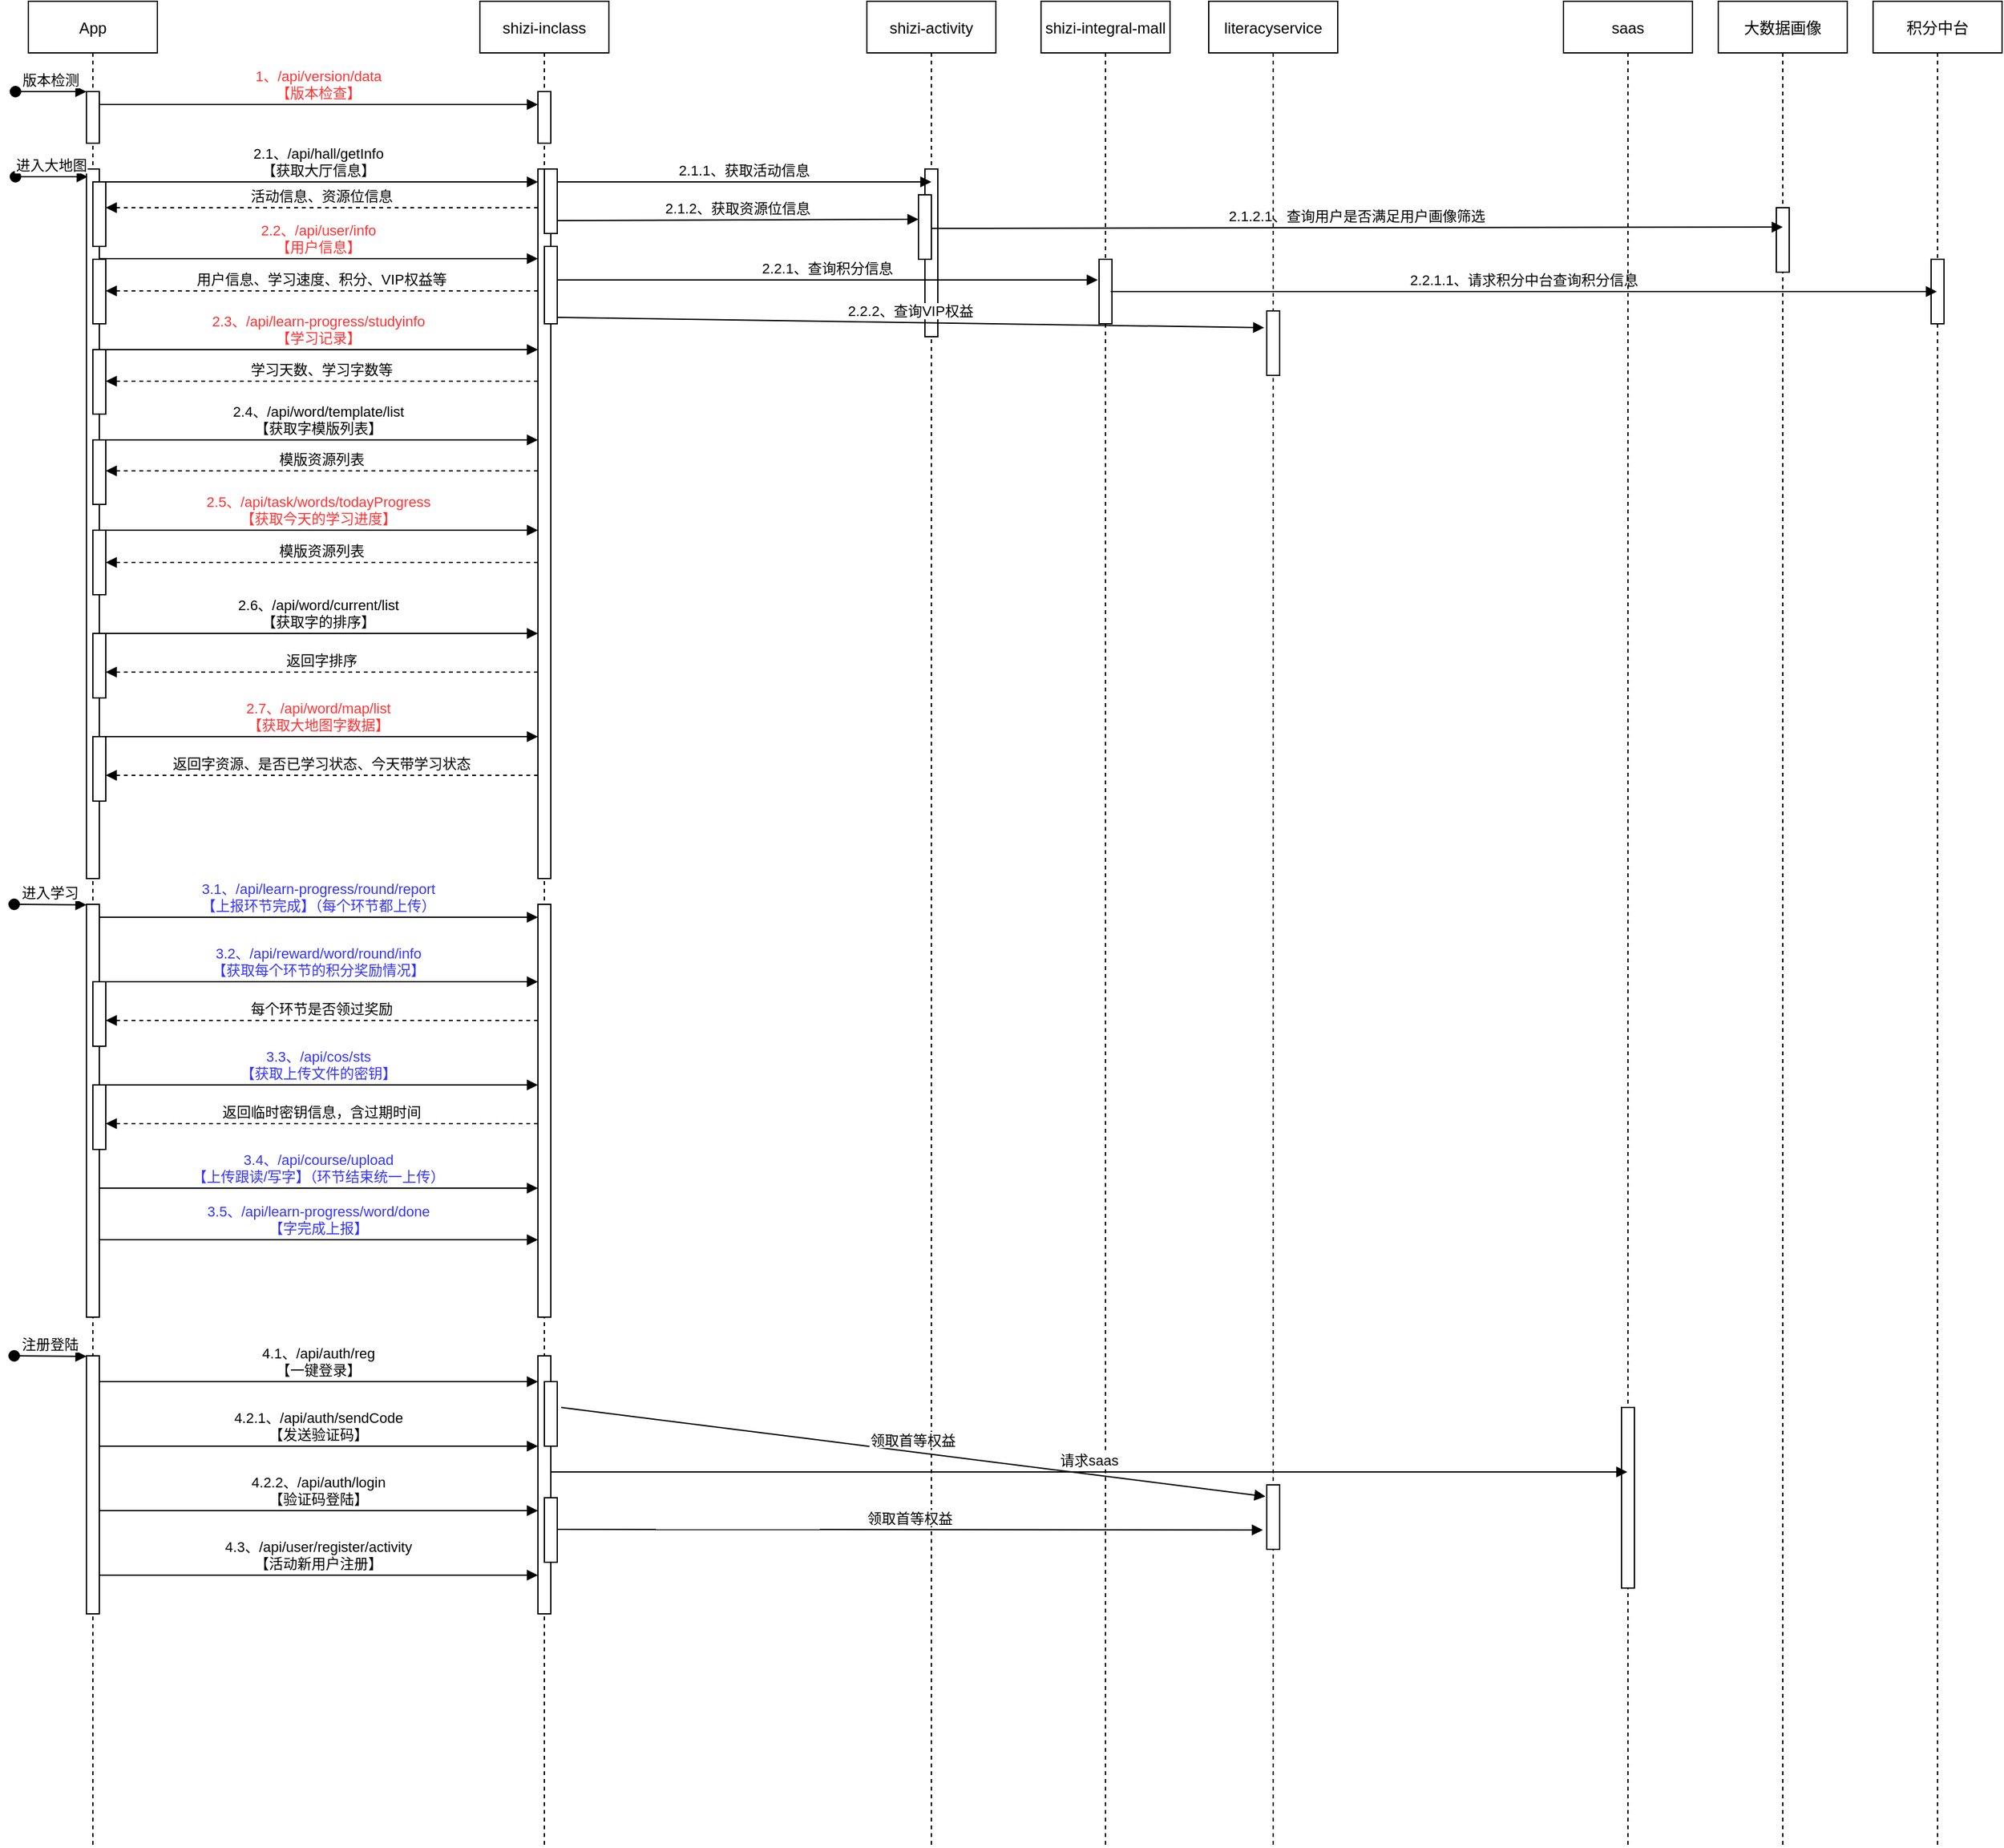 <mxfile version="14.7.3" type="github">
  <diagram id="kgpKYQtTHZ0yAKxKKP6v" name="Page-1">
    <mxGraphModel dx="1298" dy="808" grid="1" gridSize="10" guides="1" tooltips="1" connect="1" arrows="1" fold="1" page="1" pageScale="1" pageWidth="850" pageHeight="1100" math="0" shadow="0">
      <root>
        <mxCell id="0" />
        <mxCell id="1" parent="0" />
        <mxCell id="3nuBFxr9cyL0pnOWT2aG-1" value="App" style="shape=umlLifeline;perimeter=lifelinePerimeter;container=1;collapsible=0;recursiveResize=0;rounded=0;shadow=0;strokeWidth=1;" parent="1" vertex="1">
          <mxGeometry x="120" y="80" width="100" height="1430" as="geometry" />
        </mxCell>
        <mxCell id="3nuBFxr9cyL0pnOWT2aG-2" value="" style="points=[];perimeter=orthogonalPerimeter;rounded=0;shadow=0;strokeWidth=1;" parent="3nuBFxr9cyL0pnOWT2aG-1" vertex="1">
          <mxGeometry x="45" y="70" width="10" height="40" as="geometry" />
        </mxCell>
        <mxCell id="3nuBFxr9cyL0pnOWT2aG-3" value="版本检测" style="verticalAlign=bottom;startArrow=oval;endArrow=block;startSize=8;shadow=0;strokeWidth=1;" parent="3nuBFxr9cyL0pnOWT2aG-1" target="3nuBFxr9cyL0pnOWT2aG-2" edge="1">
          <mxGeometry relative="1" as="geometry">
            <mxPoint x="-10" y="70" as="sourcePoint" />
          </mxGeometry>
        </mxCell>
        <mxCell id="3nuBFxr9cyL0pnOWT2aG-5" value="shizi-inclass" style="shape=umlLifeline;perimeter=lifelinePerimeter;container=1;collapsible=0;recursiveResize=0;rounded=0;shadow=0;strokeWidth=1;" parent="1" vertex="1">
          <mxGeometry x="470" y="80" width="100" height="1430" as="geometry" />
        </mxCell>
        <mxCell id="3nuBFxr9cyL0pnOWT2aG-6" value="" style="points=[];perimeter=orthogonalPerimeter;rounded=0;shadow=0;strokeWidth=1;" parent="3nuBFxr9cyL0pnOWT2aG-5" vertex="1">
          <mxGeometry x="45" y="130" width="10" height="550" as="geometry" />
        </mxCell>
        <mxCell id="3nuBFxr9cyL0pnOWT2aG-8" value="1、/api/version/data&#xa;【版本检查】" style="verticalAlign=bottom;endArrow=block;entryX=0;entryY=0;shadow=0;strokeWidth=1;fontColor=#FF3333;" parent="1" source="3nuBFxr9cyL0pnOWT2aG-2" edge="1">
          <mxGeometry relative="1" as="geometry">
            <mxPoint x="275" y="160" as="sourcePoint" />
            <mxPoint x="515" y="160.0" as="targetPoint" />
          </mxGeometry>
        </mxCell>
        <mxCell id="nXwSPb9PZvytVuEYN243-1" value="" style="points=[];perimeter=orthogonalPerimeter;rounded=0;shadow=0;strokeWidth=1;" parent="1" vertex="1">
          <mxGeometry x="165" y="210" width="10" height="550" as="geometry" />
        </mxCell>
        <mxCell id="nXwSPb9PZvytVuEYN243-2" value="进入大地图" style="verticalAlign=bottom;startArrow=oval;endArrow=block;startSize=8;shadow=0;strokeWidth=1;entryX=0.1;entryY=0.011;entryDx=0;entryDy=0;entryPerimeter=0;" parent="1" target="nXwSPb9PZvytVuEYN243-1" edge="1">
          <mxGeometry relative="1" as="geometry">
            <mxPoint x="110" y="216" as="sourcePoint" />
            <mxPoint x="175" y="210" as="targetPoint" />
          </mxGeometry>
        </mxCell>
        <mxCell id="nXwSPb9PZvytVuEYN243-4" value="2.2、/api/user/info&#xa;【用户信息】" style="verticalAlign=bottom;endArrow=block;entryX=0;entryY=0;shadow=0;strokeWidth=1;fontColor=#FF3333;" parent="1" edge="1">
          <mxGeometry relative="1" as="geometry">
            <mxPoint x="175" y="279.5" as="sourcePoint" />
            <mxPoint x="515" y="279.5" as="targetPoint" />
          </mxGeometry>
        </mxCell>
        <mxCell id="nXwSPb9PZvytVuEYN243-5" value="用户信息、学习速度、积分、VIP权益等" style="verticalAlign=bottom;endArrow=block;shadow=0;strokeWidth=1;dashed=1;" parent="1" edge="1">
          <mxGeometry relative="1" as="geometry">
            <mxPoint x="515" y="304.5" as="sourcePoint" />
            <mxPoint x="180" y="304.5" as="targetPoint" />
          </mxGeometry>
        </mxCell>
        <mxCell id="nXwSPb9PZvytVuEYN243-6" value="2.3、/api/learn-progress/studyinfo&#xa;【学习记录】" style="verticalAlign=bottom;endArrow=block;entryX=0;entryY=0;shadow=0;strokeWidth=1;fontColor=#FF3333;" parent="1" edge="1">
          <mxGeometry relative="1" as="geometry">
            <mxPoint x="175" y="350" as="sourcePoint" />
            <mxPoint x="515" y="350" as="targetPoint" />
          </mxGeometry>
        </mxCell>
        <mxCell id="nXwSPb9PZvytVuEYN243-8" value="" style="points=[];perimeter=orthogonalPerimeter;rounded=0;shadow=0;strokeWidth=1;" parent="1" vertex="1">
          <mxGeometry x="170" y="280" width="10" height="50" as="geometry" />
        </mxCell>
        <mxCell id="nXwSPb9PZvytVuEYN243-9" value="" style="points=[];perimeter=orthogonalPerimeter;rounded=0;shadow=0;strokeWidth=1;" parent="1" vertex="1">
          <mxGeometry x="170" y="350" width="10" height="50" as="geometry" />
        </mxCell>
        <mxCell id="nXwSPb9PZvytVuEYN243-10" value="学习天数、学习字数等" style="verticalAlign=bottom;endArrow=block;shadow=0;strokeWidth=1;dashed=1;" parent="1" edge="1">
          <mxGeometry relative="1" as="geometry">
            <mxPoint x="515" y="374.5" as="sourcePoint" />
            <mxPoint x="180" y="374.5" as="targetPoint" />
          </mxGeometry>
        </mxCell>
        <mxCell id="nXwSPb9PZvytVuEYN243-11" value="2.4、/api/word/template/list&#xa;【获取字模版列表】" style="verticalAlign=bottom;endArrow=block;entryX=0;entryY=0;shadow=0;strokeWidth=1;" parent="1" edge="1">
          <mxGeometry relative="1" as="geometry">
            <mxPoint x="175" y="420" as="sourcePoint" />
            <mxPoint x="515" y="420" as="targetPoint" />
          </mxGeometry>
        </mxCell>
        <mxCell id="nXwSPb9PZvytVuEYN243-12" value="模版资源列表" style="verticalAlign=bottom;endArrow=block;shadow=0;strokeWidth=1;dashed=1;" parent="1" edge="1">
          <mxGeometry relative="1" as="geometry">
            <mxPoint x="515" y="444" as="sourcePoint" />
            <mxPoint x="180" y="444" as="targetPoint" />
          </mxGeometry>
        </mxCell>
        <mxCell id="nXwSPb9PZvytVuEYN243-13" value="" style="points=[];perimeter=orthogonalPerimeter;rounded=0;shadow=0;strokeWidth=1;" parent="1" vertex="1">
          <mxGeometry x="170" y="420" width="10" height="50" as="geometry" />
        </mxCell>
        <mxCell id="nXwSPb9PZvytVuEYN243-15" value="2.5、/api/task/words/todayProgress&#xa;【获取今天的学习进度】" style="verticalAlign=bottom;endArrow=block;entryX=0;entryY=0;shadow=0;strokeWidth=1;fontColor=#FF3333;" parent="1" edge="1">
          <mxGeometry relative="1" as="geometry">
            <mxPoint x="175" y="490" as="sourcePoint" />
            <mxPoint x="515" y="490" as="targetPoint" />
          </mxGeometry>
        </mxCell>
        <mxCell id="nXwSPb9PZvytVuEYN243-16" value="模版资源列表" style="verticalAlign=bottom;endArrow=block;shadow=0;strokeWidth=1;dashed=1;" parent="1" edge="1">
          <mxGeometry relative="1" as="geometry">
            <mxPoint x="515" y="515" as="sourcePoint" />
            <mxPoint x="180" y="515" as="targetPoint" />
          </mxGeometry>
        </mxCell>
        <mxCell id="nXwSPb9PZvytVuEYN243-17" value="" style="points=[];perimeter=orthogonalPerimeter;rounded=0;shadow=0;strokeWidth=1;" parent="1" vertex="1">
          <mxGeometry x="170" y="490" width="10" height="50" as="geometry" />
        </mxCell>
        <mxCell id="nXwSPb9PZvytVuEYN243-18" value="2.6、/api/word/current/list&#xa;【获取字的排序】" style="verticalAlign=bottom;endArrow=block;entryX=0;entryY=0;shadow=0;strokeWidth=1;" parent="1" edge="1">
          <mxGeometry relative="1" as="geometry">
            <mxPoint x="175" y="570" as="sourcePoint" />
            <mxPoint x="515" y="570" as="targetPoint" />
          </mxGeometry>
        </mxCell>
        <mxCell id="nXwSPb9PZvytVuEYN243-19" value="返回字排序" style="verticalAlign=bottom;endArrow=block;shadow=0;strokeWidth=1;dashed=1;" parent="1" edge="1">
          <mxGeometry relative="1" as="geometry">
            <mxPoint x="515" y="600" as="sourcePoint" />
            <mxPoint x="180" y="600" as="targetPoint" />
          </mxGeometry>
        </mxCell>
        <mxCell id="nXwSPb9PZvytVuEYN243-20" value="" style="points=[];perimeter=orthogonalPerimeter;rounded=0;shadow=0;strokeWidth=1;" parent="1" vertex="1">
          <mxGeometry x="170" y="570" width="10" height="50" as="geometry" />
        </mxCell>
        <mxCell id="nXwSPb9PZvytVuEYN243-21" value="2.7、/api/word/map/list&#xa;【获取大地图字数据】" style="verticalAlign=bottom;endArrow=block;entryX=0;entryY=0;shadow=0;strokeWidth=1;fontColor=#FF3333;" parent="1" edge="1">
          <mxGeometry relative="1" as="geometry">
            <mxPoint x="175" y="650" as="sourcePoint" />
            <mxPoint x="515" y="650" as="targetPoint" />
          </mxGeometry>
        </mxCell>
        <mxCell id="nXwSPb9PZvytVuEYN243-22" value="返回字资源、是否已学习状态、今天带学习状态" style="verticalAlign=bottom;endArrow=block;shadow=0;strokeWidth=1;dashed=1;" parent="1" edge="1">
          <mxGeometry relative="1" as="geometry">
            <mxPoint x="515" y="680" as="sourcePoint" />
            <mxPoint x="180" y="680" as="targetPoint" />
          </mxGeometry>
        </mxCell>
        <mxCell id="nXwSPb9PZvytVuEYN243-23" value="" style="points=[];perimeter=orthogonalPerimeter;rounded=0;shadow=0;strokeWidth=1;" parent="1" vertex="1">
          <mxGeometry x="170" y="650" width="10" height="50" as="geometry" />
        </mxCell>
        <mxCell id="nXwSPb9PZvytVuEYN243-24" value="" style="points=[];perimeter=orthogonalPerimeter;rounded=0;shadow=0;strokeWidth=1;" parent="1" vertex="1">
          <mxGeometry x="165" y="780" width="10" height="320" as="geometry" />
        </mxCell>
        <mxCell id="nXwSPb9PZvytVuEYN243-25" value="进入学习" style="verticalAlign=bottom;startArrow=oval;endArrow=block;startSize=8;shadow=0;strokeWidth=1;entryX=0.1;entryY=0.011;entryDx=0;entryDy=0;entryPerimeter=0;" parent="1" edge="1">
          <mxGeometry relative="1" as="geometry">
            <mxPoint x="109" y="780" as="sourcePoint" />
            <mxPoint x="165" y="780.39" as="targetPoint" />
          </mxGeometry>
        </mxCell>
        <mxCell id="nXwSPb9PZvytVuEYN243-26" value="3.1、/api/learn-progress/round/report&#xa;【上报环节完成】（每个环节都上传）" style="verticalAlign=bottom;endArrow=block;entryX=0;entryY=0;shadow=0;strokeWidth=1;fontColor=#3333FF;" parent="1" edge="1">
          <mxGeometry relative="1" as="geometry">
            <mxPoint x="175" y="790" as="sourcePoint" />
            <mxPoint x="515" y="790" as="targetPoint" />
          </mxGeometry>
        </mxCell>
        <mxCell id="nXwSPb9PZvytVuEYN243-27" value="" style="points=[];perimeter=orthogonalPerimeter;rounded=0;shadow=0;strokeWidth=1;" parent="1" vertex="1">
          <mxGeometry x="515" y="780" width="10" height="320" as="geometry" />
        </mxCell>
        <mxCell id="nXwSPb9PZvytVuEYN243-28" value="3.2、/api/reward/word/round/info&#xa;【获取每个环节的积分奖励情况】" style="verticalAlign=bottom;endArrow=block;entryX=0;entryY=0;shadow=0;strokeWidth=1;fontColor=#3333FF;" parent="1" edge="1">
          <mxGeometry relative="1" as="geometry">
            <mxPoint x="175" y="840" as="sourcePoint" />
            <mxPoint x="515" y="840" as="targetPoint" />
          </mxGeometry>
        </mxCell>
        <mxCell id="nXwSPb9PZvytVuEYN243-29" value="每个环节是否领过奖励" style="verticalAlign=bottom;endArrow=block;shadow=0;strokeWidth=1;dashed=1;" parent="1" edge="1">
          <mxGeometry relative="1" as="geometry">
            <mxPoint x="515" y="870" as="sourcePoint" />
            <mxPoint x="180" y="870" as="targetPoint" />
          </mxGeometry>
        </mxCell>
        <mxCell id="nXwSPb9PZvytVuEYN243-30" value="" style="points=[];perimeter=orthogonalPerimeter;rounded=0;shadow=0;strokeWidth=1;" parent="1" vertex="1">
          <mxGeometry x="170" y="840" width="10" height="50" as="geometry" />
        </mxCell>
        <mxCell id="nXwSPb9PZvytVuEYN243-31" value="3.3、/api/cos/sts&#xa;【获取上传文件的密钥】" style="verticalAlign=bottom;endArrow=block;entryX=0;entryY=0;shadow=0;strokeWidth=1;fontColor=#3333FF;" parent="1" edge="1">
          <mxGeometry relative="1" as="geometry">
            <mxPoint x="175" y="920" as="sourcePoint" />
            <mxPoint x="515" y="920" as="targetPoint" />
          </mxGeometry>
        </mxCell>
        <mxCell id="nXwSPb9PZvytVuEYN243-32" value="返回临时密钥信息，含过期时间" style="verticalAlign=bottom;endArrow=block;shadow=0;strokeWidth=1;dashed=1;" parent="1" edge="1">
          <mxGeometry relative="1" as="geometry">
            <mxPoint x="515" y="950" as="sourcePoint" />
            <mxPoint x="180" y="950" as="targetPoint" />
          </mxGeometry>
        </mxCell>
        <mxCell id="nXwSPb9PZvytVuEYN243-33" value="" style="points=[];perimeter=orthogonalPerimeter;rounded=0;shadow=0;strokeWidth=1;" parent="1" vertex="1">
          <mxGeometry x="170" y="920" width="10" height="50" as="geometry" />
        </mxCell>
        <mxCell id="nXwSPb9PZvytVuEYN243-34" value="3.4、/api/course/upload&#xa;【上传跟读/写字】（环节结束统一上传）" style="verticalAlign=bottom;endArrow=block;entryX=0;entryY=0;shadow=0;strokeWidth=1;fontColor=#3333FF;" parent="1" edge="1">
          <mxGeometry relative="1" as="geometry">
            <mxPoint x="175" y="1000" as="sourcePoint" />
            <mxPoint x="515" y="1000" as="targetPoint" />
          </mxGeometry>
        </mxCell>
        <mxCell id="nXwSPb9PZvytVuEYN243-35" value="3.5、/api/learn-progress/word/done&#xa;【字完成上报】" style="verticalAlign=bottom;endArrow=block;entryX=0;entryY=0;shadow=0;strokeWidth=1;fontColor=#3333FF;" parent="1" edge="1">
          <mxGeometry relative="1" as="geometry">
            <mxPoint x="175" y="1040" as="sourcePoint" />
            <mxPoint x="515" y="1040" as="targetPoint" />
          </mxGeometry>
        </mxCell>
        <mxCell id="nXwSPb9PZvytVuEYN243-36" value="2.1、/api/hall/getInfo&#xa;【获取大厅信息】" style="verticalAlign=bottom;endArrow=block;entryX=0;entryY=0;shadow=0;strokeWidth=1;" parent="1" edge="1">
          <mxGeometry relative="1" as="geometry">
            <mxPoint x="175" y="220" as="sourcePoint" />
            <mxPoint x="515" y="220" as="targetPoint" />
          </mxGeometry>
        </mxCell>
        <mxCell id="nXwSPb9PZvytVuEYN243-37" value="活动信息、资源位信息" style="verticalAlign=bottom;endArrow=block;shadow=0;strokeWidth=1;dashed=1;" parent="1" edge="1">
          <mxGeometry relative="1" as="geometry">
            <mxPoint x="515" y="240" as="sourcePoint" />
            <mxPoint x="180" y="240" as="targetPoint" />
          </mxGeometry>
        </mxCell>
        <mxCell id="nXwSPb9PZvytVuEYN243-38" value="" style="points=[];perimeter=orthogonalPerimeter;rounded=0;shadow=0;strokeWidth=1;" parent="1" vertex="1">
          <mxGeometry x="170" y="220" width="10" height="50" as="geometry" />
        </mxCell>
        <mxCell id="nXwSPb9PZvytVuEYN243-39" value="" style="points=[];perimeter=orthogonalPerimeter;rounded=0;shadow=0;strokeWidth=1;" parent="1" vertex="1">
          <mxGeometry x="165" y="1130" width="10" height="200" as="geometry" />
        </mxCell>
        <mxCell id="nXwSPb9PZvytVuEYN243-40" value="注册登陆" style="verticalAlign=bottom;startArrow=oval;endArrow=block;startSize=8;shadow=0;strokeWidth=1;entryX=0.1;entryY=0.011;entryDx=0;entryDy=0;entryPerimeter=0;" parent="1" edge="1">
          <mxGeometry relative="1" as="geometry">
            <mxPoint x="109" y="1130" as="sourcePoint" />
            <mxPoint x="165" y="1130.39" as="targetPoint" />
          </mxGeometry>
        </mxCell>
        <mxCell id="nXwSPb9PZvytVuEYN243-41" value="" style="points=[];perimeter=orthogonalPerimeter;rounded=0;shadow=0;strokeWidth=1;" parent="1" vertex="1">
          <mxGeometry x="515" y="1130" width="10" height="200" as="geometry" />
        </mxCell>
        <mxCell id="nXwSPb9PZvytVuEYN243-42" value="4.1、/api/auth/reg&#xa;【一键登录】" style="verticalAlign=bottom;endArrow=block;entryX=0;entryY=0;shadow=0;strokeWidth=1;" parent="1" edge="1">
          <mxGeometry relative="1" as="geometry">
            <mxPoint x="175" y="1150" as="sourcePoint" />
            <mxPoint x="515" y="1150" as="targetPoint" />
          </mxGeometry>
        </mxCell>
        <mxCell id="nXwSPb9PZvytVuEYN243-43" value="4.2.1、/api/auth/sendCode&#xa;【发送验证码】" style="verticalAlign=bottom;endArrow=block;entryX=0;entryY=0;shadow=0;strokeWidth=1;" parent="1" edge="1">
          <mxGeometry relative="1" as="geometry">
            <mxPoint x="175" y="1200" as="sourcePoint" />
            <mxPoint x="515" y="1200" as="targetPoint" />
          </mxGeometry>
        </mxCell>
        <mxCell id="nXwSPb9PZvytVuEYN243-44" value="4.2.2、/api/auth/login&#xa;【验证码登陆】" style="verticalAlign=bottom;endArrow=block;entryX=0;entryY=0;shadow=0;strokeWidth=1;" parent="1" edge="1">
          <mxGeometry relative="1" as="geometry">
            <mxPoint x="175" y="1250" as="sourcePoint" />
            <mxPoint x="515" y="1250" as="targetPoint" />
          </mxGeometry>
        </mxCell>
        <mxCell id="nXwSPb9PZvytVuEYN243-45" value="4.3、/api/user/register/activity&#xa;【活动新用户注册】" style="verticalAlign=bottom;endArrow=block;entryX=0;entryY=0;shadow=0;strokeWidth=1;" parent="1" edge="1">
          <mxGeometry relative="1" as="geometry">
            <mxPoint x="175" y="1300" as="sourcePoint" />
            <mxPoint x="515" y="1300" as="targetPoint" />
          </mxGeometry>
        </mxCell>
        <mxCell id="nXwSPb9PZvytVuEYN243-46" value="" style="points=[];perimeter=orthogonalPerimeter;rounded=0;shadow=0;strokeWidth=1;" parent="1" vertex="1">
          <mxGeometry x="515" y="150" width="10" height="40" as="geometry" />
        </mxCell>
        <mxCell id="nXwSPb9PZvytVuEYN243-47" value="shizi-activity" style="shape=umlLifeline;perimeter=lifelinePerimeter;container=1;collapsible=0;recursiveResize=0;rounded=0;shadow=0;strokeWidth=1;" parent="1" vertex="1">
          <mxGeometry x="770" y="80" width="100" height="1430" as="geometry" />
        </mxCell>
        <mxCell id="nXwSPb9PZvytVuEYN243-48" value="" style="points=[];perimeter=orthogonalPerimeter;rounded=0;shadow=0;strokeWidth=1;" parent="nXwSPb9PZvytVuEYN243-47" vertex="1">
          <mxGeometry x="45" y="130" width="10" height="130" as="geometry" />
        </mxCell>
        <mxCell id="nXwSPb9PZvytVuEYN243-49" value="" style="points=[];perimeter=orthogonalPerimeter;rounded=0;shadow=0;strokeWidth=1;" parent="1" vertex="1">
          <mxGeometry x="520" y="210" width="10" height="50" as="geometry" />
        </mxCell>
        <mxCell id="nXwSPb9PZvytVuEYN243-50" value="2.1.1、获取活动信息" style="verticalAlign=bottom;endArrow=block;shadow=0;strokeWidth=1;" parent="1" edge="1">
          <mxGeometry relative="1" as="geometry">
            <mxPoint x="530" y="220" as="sourcePoint" />
            <mxPoint x="820" y="220" as="targetPoint" />
          </mxGeometry>
        </mxCell>
        <mxCell id="nXwSPb9PZvytVuEYN243-52" value="2.1.2、获取资源位信息" style="verticalAlign=bottom;endArrow=block;shadow=0;strokeWidth=1;entryX=0;entryY=0.38;entryDx=0;entryDy=0;entryPerimeter=0;" parent="1" target="nXwSPb9PZvytVuEYN243-55" edge="1">
          <mxGeometry relative="1" as="geometry">
            <mxPoint x="530" y="250" as="sourcePoint" />
            <mxPoint x="860" y="255" as="targetPoint" />
          </mxGeometry>
        </mxCell>
        <mxCell id="nXwSPb9PZvytVuEYN243-53" value="shizi-integral-mall" style="shape=umlLifeline;perimeter=lifelinePerimeter;container=1;collapsible=0;recursiveResize=0;rounded=0;shadow=0;strokeWidth=1;" parent="1" vertex="1">
          <mxGeometry x="905" y="80" width="100" height="1430" as="geometry" />
        </mxCell>
        <mxCell id="nXwSPb9PZvytVuEYN243-54" value="" style="points=[];perimeter=orthogonalPerimeter;rounded=0;shadow=0;strokeWidth=1;" parent="nXwSPb9PZvytVuEYN243-53" vertex="1">
          <mxGeometry x="45" y="200" width="10" height="50" as="geometry" />
        </mxCell>
        <mxCell id="nXwSPb9PZvytVuEYN243-55" value="" style="points=[];perimeter=orthogonalPerimeter;rounded=0;shadow=0;strokeWidth=1;" parent="1" vertex="1">
          <mxGeometry x="810" y="230" width="10" height="50" as="geometry" />
        </mxCell>
        <mxCell id="nXwSPb9PZvytVuEYN243-56" value="大数据画像" style="shape=umlLifeline;perimeter=lifelinePerimeter;container=1;collapsible=0;recursiveResize=0;rounded=0;shadow=0;strokeWidth=1;" parent="1" vertex="1">
          <mxGeometry x="1430" y="80" width="100" height="1430" as="geometry" />
        </mxCell>
        <mxCell id="nXwSPb9PZvytVuEYN243-57" value="" style="points=[];perimeter=orthogonalPerimeter;rounded=0;shadow=0;strokeWidth=1;" parent="nXwSPb9PZvytVuEYN243-56" vertex="1">
          <mxGeometry x="45" y="160" width="10" height="50" as="geometry" />
        </mxCell>
        <mxCell id="nXwSPb9PZvytVuEYN243-58" value="2.1.2.1、查询用户是否满足用户画像筛选" style="verticalAlign=bottom;endArrow=block;shadow=0;strokeWidth=1;entryX=0.5;entryY=0.3;entryDx=0;entryDy=0;entryPerimeter=0;exitX=1;exitY=0.52;exitDx=0;exitDy=0;exitPerimeter=0;" parent="1" source="nXwSPb9PZvytVuEYN243-55" target="nXwSPb9PZvytVuEYN243-57" edge="1">
          <mxGeometry relative="1" as="geometry">
            <mxPoint x="875" y="254.5" as="sourcePoint" />
            <mxPoint x="1460" y="255" as="targetPoint" />
          </mxGeometry>
        </mxCell>
        <mxCell id="nXwSPb9PZvytVuEYN243-59" value="" style="points=[];perimeter=orthogonalPerimeter;rounded=0;shadow=0;strokeWidth=1;" parent="1" vertex="1">
          <mxGeometry x="520" y="270" width="10" height="60" as="geometry" />
        </mxCell>
        <mxCell id="nXwSPb9PZvytVuEYN243-60" value="2.2.1、查询积分信息" style="verticalAlign=bottom;endArrow=block;shadow=0;strokeWidth=1;entryX=-0.1;entryY=0.32;entryDx=0;entryDy=0;entryPerimeter=0;" parent="1" target="nXwSPb9PZvytVuEYN243-54" edge="1">
          <mxGeometry relative="1" as="geometry">
            <mxPoint x="530" y="296" as="sourcePoint" />
            <mxPoint x="1030" y="296" as="targetPoint" />
          </mxGeometry>
        </mxCell>
        <mxCell id="nXwSPb9PZvytVuEYN243-61" value="积分中台" style="shape=umlLifeline;perimeter=lifelinePerimeter;container=1;collapsible=0;recursiveResize=0;rounded=0;shadow=0;strokeWidth=1;" parent="1" vertex="1">
          <mxGeometry x="1550" y="80" width="100" height="1430" as="geometry" />
        </mxCell>
        <mxCell id="nXwSPb9PZvytVuEYN243-62" value="" style="points=[];perimeter=orthogonalPerimeter;rounded=0;shadow=0;strokeWidth=1;" parent="nXwSPb9PZvytVuEYN243-61" vertex="1">
          <mxGeometry x="45" y="200" width="10" height="50" as="geometry" />
        </mxCell>
        <mxCell id="nXwSPb9PZvytVuEYN243-63" value="2.2.1.1、请求积分中台查询积分信息" style="verticalAlign=bottom;endArrow=block;shadow=0;strokeWidth=1;exitX=0.9;exitY=0.5;exitDx=0;exitDy=0;exitPerimeter=0;" parent="1" source="nXwSPb9PZvytVuEYN243-54" target="nXwSPb9PZvytVuEYN243-61" edge="1">
          <mxGeometry relative="1" as="geometry">
            <mxPoint x="1050" y="304.5" as="sourcePoint" />
            <mxPoint x="1430" y="305" as="targetPoint" />
          </mxGeometry>
        </mxCell>
        <mxCell id="nXwSPb9PZvytVuEYN243-64" value="literacyservice" style="shape=umlLifeline;perimeter=lifelinePerimeter;container=1;collapsible=0;recursiveResize=0;rounded=0;shadow=0;strokeWidth=1;" parent="1" vertex="1">
          <mxGeometry x="1035" y="80" width="100" height="1430" as="geometry" />
        </mxCell>
        <mxCell id="nXwSPb9PZvytVuEYN243-65" value="" style="points=[];perimeter=orthogonalPerimeter;rounded=0;shadow=0;strokeWidth=1;" parent="nXwSPb9PZvytVuEYN243-64" vertex="1">
          <mxGeometry x="45" y="240" width="10" height="50" as="geometry" />
        </mxCell>
        <mxCell id="nXwSPb9PZvytVuEYN243-66" value="2.2.2、查询VIP权益" style="verticalAlign=bottom;endArrow=block;shadow=0;strokeWidth=1;exitX=1;exitY=0.917;exitDx=0;exitDy=0;exitPerimeter=0;entryX=-0.2;entryY=0.26;entryDx=0;entryDy=0;entryPerimeter=0;" parent="1" source="nXwSPb9PZvytVuEYN243-59" target="nXwSPb9PZvytVuEYN243-65" edge="1">
          <mxGeometry relative="1" as="geometry">
            <mxPoint x="530" y="310" as="sourcePoint" />
            <mxPoint x="1004" y="310" as="targetPoint" />
          </mxGeometry>
        </mxCell>
        <mxCell id="nXwSPb9PZvytVuEYN243-67" value="saas" style="shape=umlLifeline;perimeter=lifelinePerimeter;container=1;collapsible=0;recursiveResize=0;rounded=0;shadow=0;strokeWidth=1;" parent="1" vertex="1">
          <mxGeometry x="1310" y="80" width="100" height="1430" as="geometry" />
        </mxCell>
        <mxCell id="nXwSPb9PZvytVuEYN243-68" value="" style="points=[];perimeter=orthogonalPerimeter;rounded=0;shadow=0;strokeWidth=1;" parent="nXwSPb9PZvytVuEYN243-67" vertex="1">
          <mxGeometry x="45" y="1090" width="10" height="140" as="geometry" />
        </mxCell>
        <mxCell id="nXwSPb9PZvytVuEYN243-69" value="请求saas" style="verticalAlign=bottom;endArrow=block;shadow=0;strokeWidth=1;" parent="1" target="nXwSPb9PZvytVuEYN243-67" edge="1">
          <mxGeometry relative="1" as="geometry">
            <mxPoint x="525" y="1220" as="sourcePoint" />
            <mxPoint x="865" y="1220" as="targetPoint" />
          </mxGeometry>
        </mxCell>
        <mxCell id="gi8FTL8EFz5g6xJMs7nu-1" value="" style="points=[];perimeter=orthogonalPerimeter;rounded=0;shadow=0;strokeWidth=1;" vertex="1" parent="1">
          <mxGeometry x="1080" y="1230" width="10" height="50" as="geometry" />
        </mxCell>
        <mxCell id="gi8FTL8EFz5g6xJMs7nu-2" value="" style="points=[];perimeter=orthogonalPerimeter;rounded=0;shadow=0;strokeWidth=1;" vertex="1" parent="1">
          <mxGeometry x="520" y="1150" width="10" height="50" as="geometry" />
        </mxCell>
        <mxCell id="gi8FTL8EFz5g6xJMs7nu-3" value="" style="points=[];perimeter=orthogonalPerimeter;rounded=0;shadow=0;strokeWidth=1;" vertex="1" parent="1">
          <mxGeometry x="520" y="1240" width="10" height="50" as="geometry" />
        </mxCell>
        <mxCell id="gi8FTL8EFz5g6xJMs7nu-4" value="领取首等权益" style="verticalAlign=bottom;endArrow=block;entryX=-0.3;entryY=0.7;shadow=0;strokeWidth=1;entryDx=0;entryDy=0;entryPerimeter=0;" edge="1" parent="1" target="gi8FTL8EFz5g6xJMs7nu-1">
          <mxGeometry relative="1" as="geometry">
            <mxPoint x="530" y="1264.5" as="sourcePoint" />
            <mxPoint x="870" y="1264.5" as="targetPoint" />
          </mxGeometry>
        </mxCell>
        <mxCell id="gi8FTL8EFz5g6xJMs7nu-5" value="领取首等权益" style="verticalAlign=bottom;endArrow=block;entryX=-0.1;entryY=0.18;shadow=0;strokeWidth=1;entryDx=0;entryDy=0;entryPerimeter=0;" edge="1" parent="1" target="gi8FTL8EFz5g6xJMs7nu-1">
          <mxGeometry relative="1" as="geometry">
            <mxPoint x="533" y="1170" as="sourcePoint" />
            <mxPoint x="1080" y="1180.5" as="targetPoint" />
          </mxGeometry>
        </mxCell>
      </root>
    </mxGraphModel>
  </diagram>
</mxfile>
